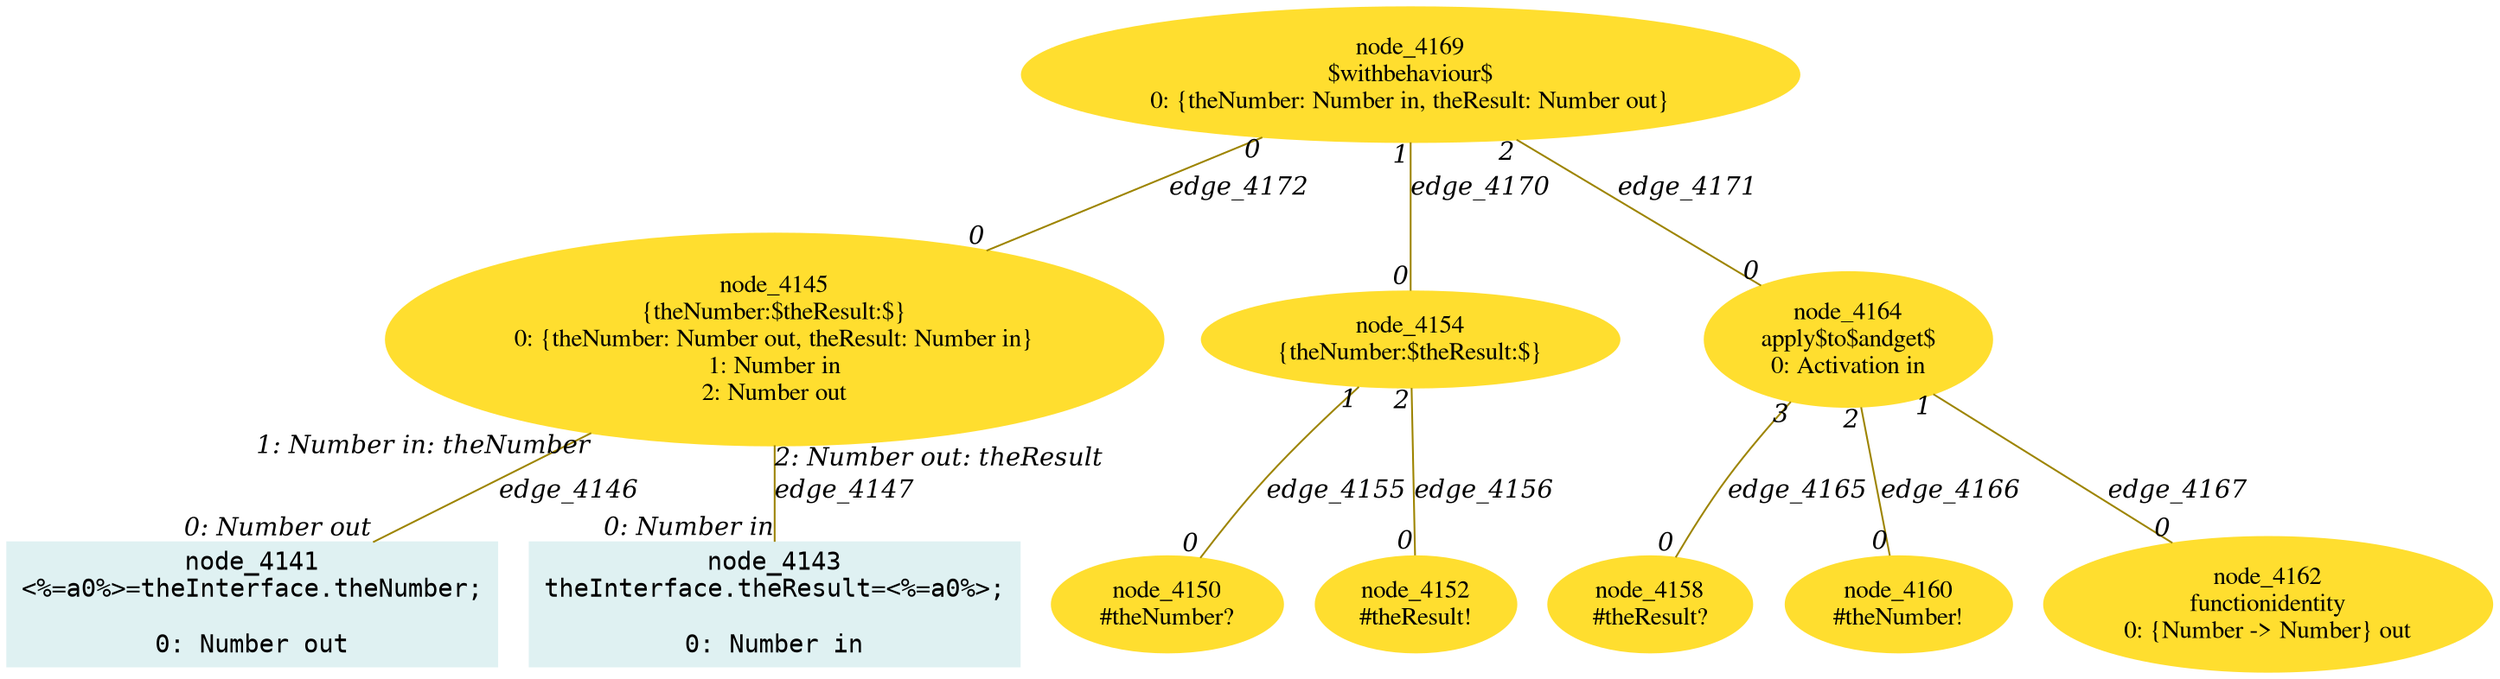 digraph g{node_4141 [shape="box", style="filled", color="#dff1f2", fontname="Courier", label="node_4141
<%=a0%>=theInterface.theNumber;

0: Number out" ]
node_4143 [shape="box", style="filled", color="#dff1f2", fontname="Courier", label="node_4143
theInterface.theResult=<%=a0%>;

0: Number in" ]
node_4145 [shape="ellipse", style="filled", color="#ffde2f", fontname="Times", label="node_4145
{theNumber:$theResult:$}
0: {theNumber: Number out, theResult: Number in}
1: Number in
2: Number out" ]
node_4150 [shape="ellipse", style="filled", color="#ffde2f", fontname="Times", label="node_4150
#theNumber?
" ]
node_4152 [shape="ellipse", style="filled", color="#ffde2f", fontname="Times", label="node_4152
#theResult!
" ]
node_4154 [shape="ellipse", style="filled", color="#ffde2f", fontname="Times", label="node_4154
{theNumber:$theResult:$}
" ]
node_4158 [shape="ellipse", style="filled", color="#ffde2f", fontname="Times", label="node_4158
#theResult?
" ]
node_4160 [shape="ellipse", style="filled", color="#ffde2f", fontname="Times", label="node_4160
#theNumber!
" ]
node_4162 [shape="ellipse", style="filled", color="#ffde2f", fontname="Times", label="node_4162
functionidentity
0: {Number -> Number} out" ]
node_4164 [shape="ellipse", style="filled", color="#ffde2f", fontname="Times", label="node_4164
apply$to$andget$
0: Activation in" ]
node_4169 [shape="ellipse", style="filled", color="#ffde2f", fontname="Times", label="node_4169
$withbehaviour$
0: {theNumber: Number in, theResult: Number out}" ]
node_4145 -> node_4141 [dir=none, arrowHead=none, fontname="Times-Italic", arrowsize=1, color="#9d8400", label="edge_4146",  headlabel="0: Number out", taillabel="1: Number in: theNumber" ]
node_4145 -> node_4143 [dir=none, arrowHead=none, fontname="Times-Italic", arrowsize=1, color="#9d8400", label="edge_4147",  headlabel="0: Number in", taillabel="2: Number out: theResult" ]
node_4154 -> node_4150 [dir=none, arrowHead=none, fontname="Times-Italic", arrowsize=1, color="#9d8400", label="edge_4155",  headlabel="0", taillabel="1" ]
node_4154 -> node_4152 [dir=none, arrowHead=none, fontname="Times-Italic", arrowsize=1, color="#9d8400", label="edge_4156",  headlabel="0", taillabel="2" ]
node_4164 -> node_4158 [dir=none, arrowHead=none, fontname="Times-Italic", arrowsize=1, color="#9d8400", label="edge_4165",  headlabel="0", taillabel="3" ]
node_4164 -> node_4160 [dir=none, arrowHead=none, fontname="Times-Italic", arrowsize=1, color="#9d8400", label="edge_4166",  headlabel="0", taillabel="2" ]
node_4164 -> node_4162 [dir=none, arrowHead=none, fontname="Times-Italic", arrowsize=1, color="#9d8400", label="edge_4167",  headlabel="0", taillabel="1" ]
node_4169 -> node_4154 [dir=none, arrowHead=none, fontname="Times-Italic", arrowsize=1, color="#9d8400", label="edge_4170",  headlabel="0", taillabel="1" ]
node_4169 -> node_4164 [dir=none, arrowHead=none, fontname="Times-Italic", arrowsize=1, color="#9d8400", label="edge_4171",  headlabel="0", taillabel="2" ]
node_4169 -> node_4145 [dir=none, arrowHead=none, fontname="Times-Italic", arrowsize=1, color="#9d8400", label="edge_4172",  headlabel="0", taillabel="0" ]
}